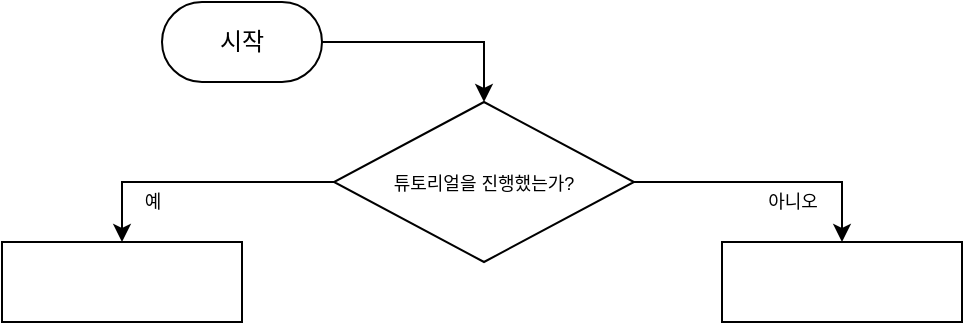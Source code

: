 <mxfile version="20.0.1" type="github">
  <diagram id="a0btdp3FfL-JI-uwgdce" name="페이지-1">
    <mxGraphModel dx="1969" dy="1105" grid="1" gridSize="10" guides="1" tooltips="1" connect="1" arrows="1" fold="1" page="1" pageScale="1" pageWidth="1169" pageHeight="827" math="0" shadow="0">
      <root>
        <mxCell id="0" />
        <mxCell id="1" parent="0" />
        <mxCell id="38S0GzFF0ls4ShCrIEfO-10" style="edgeStyle=orthogonalEdgeStyle;rounded=0;orthogonalLoop=1;jettySize=auto;html=1;fontFamily=Tahoma;fontSize=9;" edge="1" parent="1" source="38S0GzFF0ls4ShCrIEfO-1" target="38S0GzFF0ls4ShCrIEfO-3">
          <mxGeometry relative="1" as="geometry" />
        </mxCell>
        <mxCell id="38S0GzFF0ls4ShCrIEfO-1" value="&lt;font style=&quot;font-size: 12px;&quot;&gt;시작&lt;/font&gt;" style="rounded=1;whiteSpace=wrap;html=1;arcSize=50;" vertex="1" parent="1">
          <mxGeometry x="400" y="40" width="80" height="40" as="geometry" />
        </mxCell>
        <mxCell id="38S0GzFF0ls4ShCrIEfO-2" value="" style="rounded=0;whiteSpace=wrap;html=1;fontSize=12;" vertex="1" parent="1">
          <mxGeometry x="320" y="160" width="120" height="40" as="geometry" />
        </mxCell>
        <mxCell id="38S0GzFF0ls4ShCrIEfO-6" style="edgeStyle=orthogonalEdgeStyle;rounded=0;orthogonalLoop=1;jettySize=auto;html=1;entryX=0.5;entryY=0;entryDx=0;entryDy=0;fontFamily=Tahoma;fontSize=9;" edge="1" parent="1" source="38S0GzFF0ls4ShCrIEfO-3" target="38S0GzFF0ls4ShCrIEfO-2">
          <mxGeometry relative="1" as="geometry" />
        </mxCell>
        <mxCell id="38S0GzFF0ls4ShCrIEfO-9" style="edgeStyle=orthogonalEdgeStyle;rounded=0;orthogonalLoop=1;jettySize=auto;html=1;entryX=0.5;entryY=0;entryDx=0;entryDy=0;fontFamily=Tahoma;fontSize=9;" edge="1" parent="1" source="38S0GzFF0ls4ShCrIEfO-3" target="38S0GzFF0ls4ShCrIEfO-8">
          <mxGeometry relative="1" as="geometry" />
        </mxCell>
        <mxCell id="38S0GzFF0ls4ShCrIEfO-3" value="&lt;font style=&quot;font-size: 9px; line-height: 1.2;&quot;&gt;튜토리얼을 진행했는가?&lt;/font&gt;" style="rhombus;whiteSpace=wrap;html=1;fontSize=12;" vertex="1" parent="1">
          <mxGeometry x="486" y="90" width="150" height="80" as="geometry" />
        </mxCell>
        <mxCell id="38S0GzFF0ls4ShCrIEfO-7" value="예" style="text;html=1;align=center;verticalAlign=middle;resizable=0;points=[];autosize=1;strokeColor=none;fillColor=none;fontSize=9;fontFamily=Tahoma;" vertex="1" parent="1">
          <mxGeometry x="380" y="130" width="30" height="20" as="geometry" />
        </mxCell>
        <mxCell id="38S0GzFF0ls4ShCrIEfO-8" value="" style="rounded=0;whiteSpace=wrap;html=1;fontSize=12;" vertex="1" parent="1">
          <mxGeometry x="680" y="160" width="120" height="40" as="geometry" />
        </mxCell>
        <mxCell id="38S0GzFF0ls4ShCrIEfO-11" value="아니오" style="text;html=1;align=center;verticalAlign=middle;resizable=0;points=[];autosize=1;strokeColor=none;fillColor=none;fontSize=9;fontFamily=Tahoma;" vertex="1" parent="1">
          <mxGeometry x="690" y="130" width="50" height="20" as="geometry" />
        </mxCell>
      </root>
    </mxGraphModel>
  </diagram>
</mxfile>
